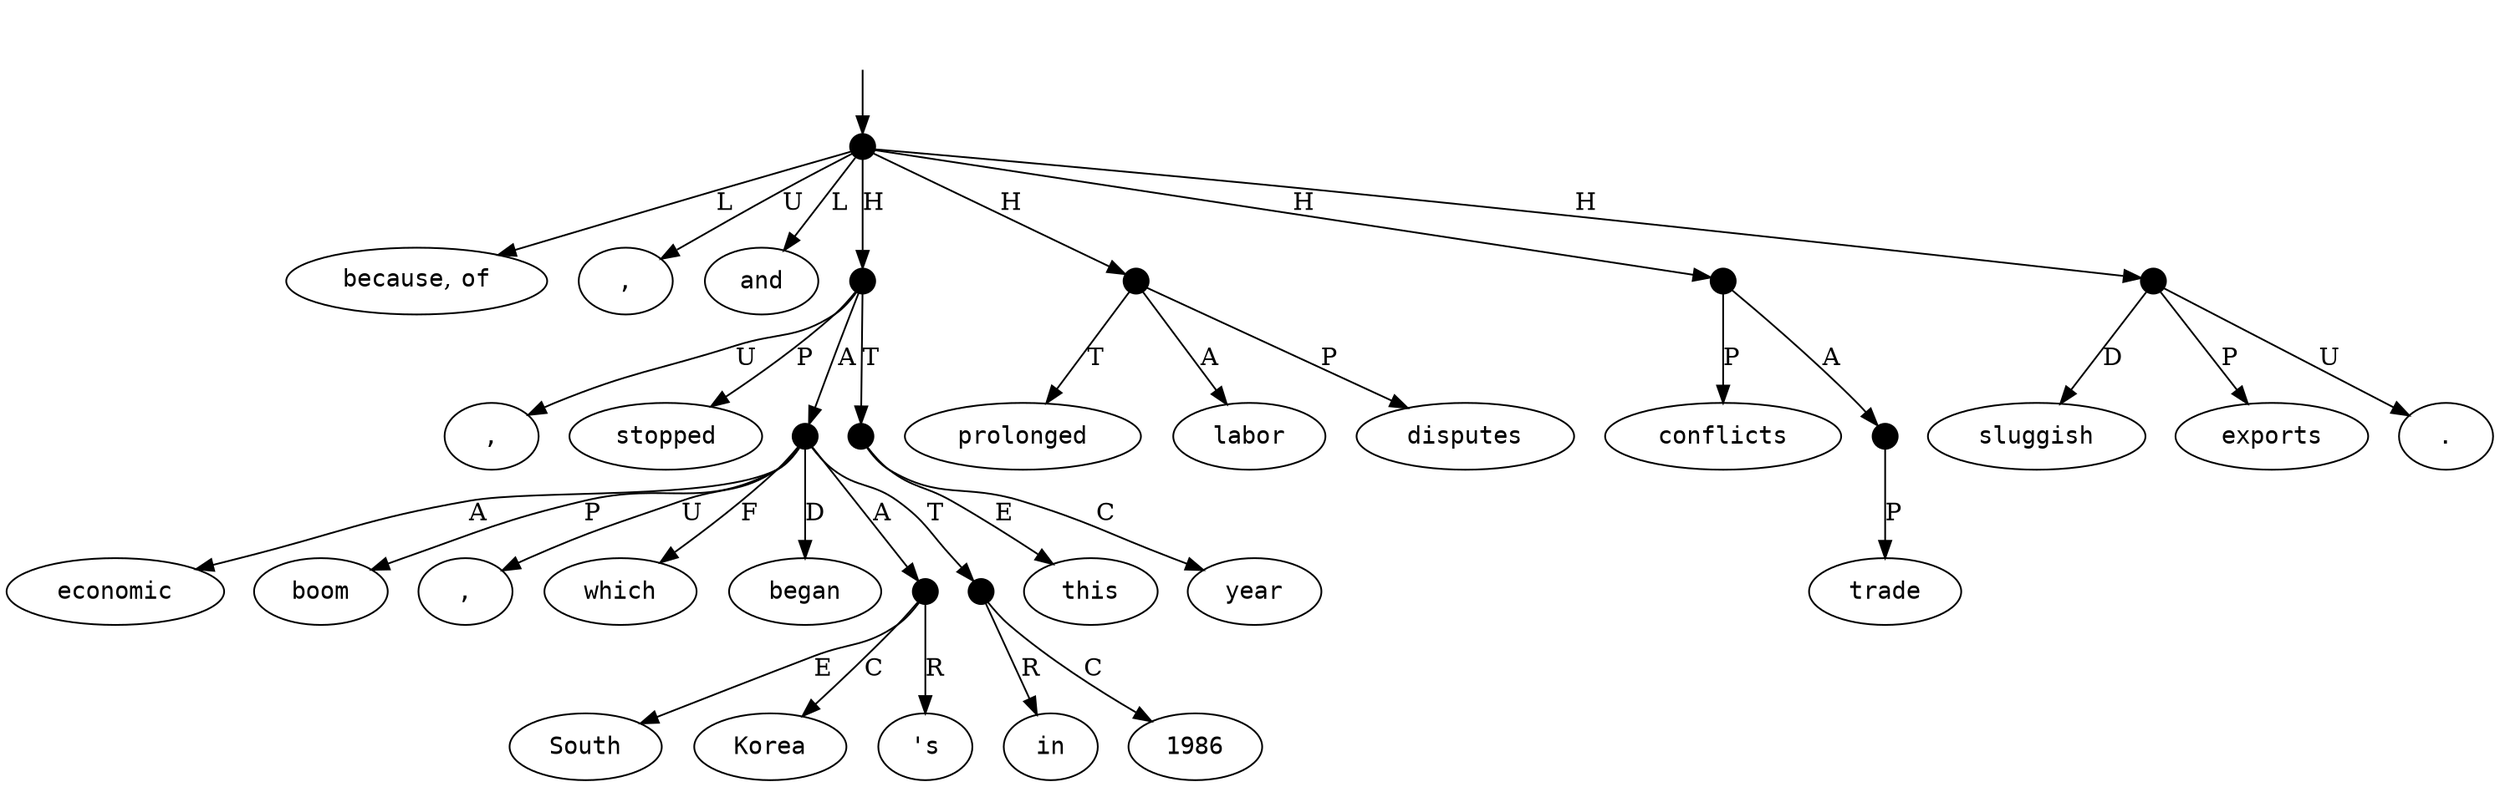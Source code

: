 digraph "20011004" {
  top [ style=invis ];
  top -> 28;
  0 [ label=<<table align="center" border="0" cellspacing="0"><tr><td colspan="2"><font face="Courier">South</font></td></tr></table>> ];
  1 [ label=<<table align="center" border="0" cellspacing="0"><tr><td colspan="2"><font face="Courier">Korea</font></td></tr></table>> ];
  2 [ label=<<table align="center" border="0" cellspacing="0"><tr><td colspan="2"><font face="Courier">&#x27;s</font></td></tr></table>> ];
  3 [ label=<<table align="center" border="0" cellspacing="0"><tr><td colspan="2"><font face="Courier">economic</font></td></tr></table>> ];
  4 [ label=<<table align="center" border="0" cellspacing="0"><tr><td colspan="2"><font face="Courier">boom</font></td></tr></table>> ];
  5 [ label=<<table align="center" border="0" cellspacing="0"><tr><td colspan="2"><font face="Courier">,</font></td></tr></table>> ];
  6 [ label=<<table align="center" border="0" cellspacing="0"><tr><td colspan="2"><font face="Courier">which</font></td></tr></table>> ];
  7 [ label=<<table align="center" border="0" cellspacing="0"><tr><td colspan="2"><font face="Courier">began</font></td></tr></table>> ];
  8 [ label=<<table align="center" border="0" cellspacing="0"><tr><td colspan="2"><font face="Courier">in</font></td></tr></table>> ];
  9 [ label=<<table align="center" border="0" cellspacing="0"><tr><td colspan="2"><font face="Courier">1986</font></td></tr></table>> ];
  10 [ label=<<table align="center" border="0" cellspacing="0"><tr><td colspan="2"><font face="Courier">,</font></td></tr></table>> ];
  11 [ label=<<table align="center" border="0" cellspacing="0"><tr><td colspan="2"><font face="Courier">stopped</font></td></tr></table>> ];
  12 [ label=<<table align="center" border="0" cellspacing="0"><tr><td colspan="2"><font face="Courier">this</font></td></tr></table>> ];
  13 [ label=<<table align="center" border="0" cellspacing="0"><tr><td colspan="2"><font face="Courier">year</font></td></tr></table>> ];
  14 [ label=<<table align="center" border="0" cellspacing="0"><tr><td colspan="2"><font face="Courier">because</font>,&nbsp;<font face="Courier">of</font></td></tr></table>> ];
  15 [ label=<<table align="center" border="0" cellspacing="0"><tr><td colspan="2"><font face="Courier">prolonged</font></td></tr></table>> ];
  16 [ label=<<table align="center" border="0" cellspacing="0"><tr><td colspan="2"><font face="Courier">labor</font></td></tr></table>> ];
  17 [ label=<<table align="center" border="0" cellspacing="0"><tr><td colspan="2"><font face="Courier">disputes</font></td></tr></table>> ];
  18 [ label=<<table align="center" border="0" cellspacing="0"><tr><td colspan="2"><font face="Courier">,</font></td></tr></table>> ];
  19 [ label=<<table align="center" border="0" cellspacing="0"><tr><td colspan="2"><font face="Courier">trade</font></td></tr></table>> ];
  20 [ label=<<table align="center" border="0" cellspacing="0"><tr><td colspan="2"><font face="Courier">conflicts</font></td></tr></table>> ];
  21 [ label=<<table align="center" border="0" cellspacing="0"><tr><td colspan="2"><font face="Courier">and</font></td></tr></table>> ];
  22 [ label=<<table align="center" border="0" cellspacing="0"><tr><td colspan="2"><font face="Courier">sluggish</font></td></tr></table>> ];
  23 [ label=<<table align="center" border="0" cellspacing="0"><tr><td colspan="2"><font face="Courier">exports</font></td></tr></table>> ];
  24 [ label=<<table align="center" border="0" cellspacing="0"><tr><td colspan="2"><font face="Courier">.</font></td></tr></table>> ];
  25 [ shape=point, width=0.2 ];
  26 [ shape=point, width=0.2 ];
  27 [ shape=point, width=0.2 ];
  28 [ shape=point, width=0.2 ];
  29 [ shape=point, width=0.2 ];
  30 [ shape=point, width=0.2 ];
  31 [ shape=point, width=0.2 ];
  32 [ shape=point, width=0.2 ];
  33 [ shape=point, width=0.2 ];
  34 [ shape=point, width=0.2 ];
  28 -> 21 [ label="L" ];
  32 -> 19 [ label="P" ];
  28 -> 27 [ label="H" ];
  27 -> 26 [ label="A" ];
  28 -> 18 [ label="U" ];
  33 -> 32 [ label="A" ];
  26 -> 6 [ label="F" ];
  26 -> 29 [ label="T" ];
  28 -> 34 [ label="H" ];
  25 -> 0 [ label="E" ];
  34 -> 22 [ label="D" ];
  28 -> 14 [ label="L" ];
  31 -> 15 [ label="T" ];
  33 -> 20 [ label="P" ];
  27 -> 30 [ label="T" ];
  27 -> 10 [ label="U" ];
  25 -> 1 [ label="C" ];
  34 -> 24 [ label="U" ];
  26 -> 4 [ label="P" ];
  25 -> 2 [ label="R" ];
  27 -> 11 [ label="P" ];
  30 -> 13 [ label="C" ];
  28 -> 31 [ label="H" ];
  26 -> 5 [ label="U" ];
  31 -> 17 [ label="P" ];
  34 -> 23 [ label="P" ];
  26 -> 3 [ label="A" ];
  26 -> 25 [ label="A" ];
  30 -> 12 [ label="E" ];
  29 -> 8 [ label="R" ];
  28 -> 33 [ label="H" ];
  29 -> 9 [ label="C" ];
  26 -> 7 [ label="D" ];
  31 -> 16 [ label="A" ];
}

